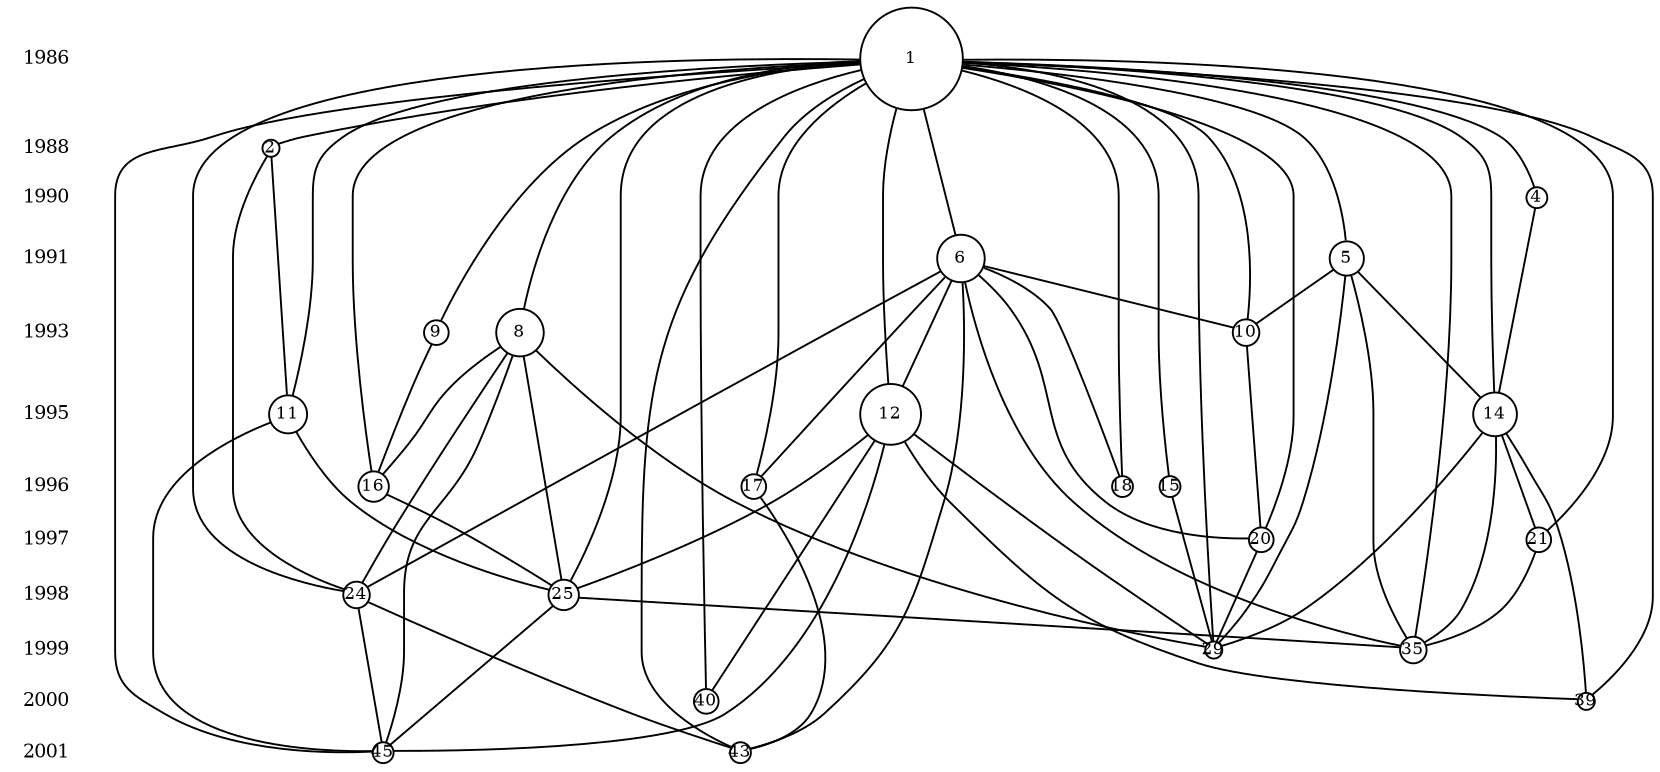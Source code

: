 digraph test {
	ranksep=0.2;
	nodesep=0.1;
	size="11.0729166666667,5.26041666666667";
	ratio="fill";
	node [fixedsize="true", fontsize="9", shape="circle"];
	edge [arrowhead="none", arrowsize="0.6", arrowtail="normal"];
	y1986 [fontsize="10", height="0.1668", label="1986", margin="0", rank="1986", shape="plaintext", width="0.398147893333333"];
	y1988 [fontsize="10", height="0.1668", label="1988", margin="0", rank="1988", shape="plaintext", width="0.398147893333333"];
	y1990 [fontsize="10", height="0.1668", label="1990", margin="0", rank="1990", shape="plaintext", width="0.398147893333333"];
	y1991 [fontsize="10", height="0.1668", label="1991", margin="0", rank="1991", shape="plaintext", width="0.398147893333333"];
	y1993 [fontsize="10", height="0.1668", label="1993", margin="0", rank="1993", shape="plaintext", width="0.398147893333333"];
	y1995 [fontsize="10", height="0.1668", label="1995", margin="0", rank="1995", shape="plaintext", width="0.398147893333333"];
	y1996 [fontsize="10", height="0.1668", label="1996", margin="0", rank="1996", shape="plaintext", width="0.398147893333333"];
	y1997 [fontsize="10", height="0.1668", label="1997", margin="0", rank="1997", shape="plaintext", width="0.398147893333333"];
	y1998 [fontsize="10", height="0.1668", label="1998", margin="0", rank="1998", shape="plaintext", width="0.398147893333333"];
	y1999 [fontsize="10", height="0.1668", label="1999", margin="0", rank="1999", shape="plaintext", width="0.398147893333333"];
	y2000 [fontsize="10", height="0.1668", label="2000", margin="0", rank="2000", shape="plaintext", width="0.398147893333333"];
	y2001 [fontsize="10", height="0.1668", label="2001", margin="0", rank="2001", shape="plaintext", width="0.398147893333333"];
	n7 [URL="7", height="0.342326598440729", label="8", rank="1993", style="", width="0.342326598440729"];
	n15 [URL="15", height="0.21650635094611", label="16", rank="1996", style="", width="0.21650635094611"];
	n23 [URL="23", height="0.197642353760524", label="24", rank="1998", style="", width="0.197642353760524"];
	n24 [URL="24", height="0.21650635094611", label="25", rank="1998", style="", width="0.21650635094611"];
	n28 [URL="28", height="0.125", label="29", rank="1999", style="", width="0.125"];
	n44 [URL="44", height="0.153093108923949", label="45", rank="2001", style="", width="0.153093108923949"];
	n16 [URL="16", height="0.176776695296637", label="17", rank="1996", style="", width="0.176776695296637"];
	n42 [URL="42", height="0.153093108923949", label="43", rank="2001", style="", width="0.153093108923949"];
	n20 [URL="20", height="0.176776695296637", label="21", rank="1997", style="", width="0.176776695296637"];
	n34 [URL="34", height="0.197642353760524", label="35", rank="1999", style="", width="0.197642353760524"];
	n10 [URL="10", height="0.279508497187474", label="11", rank="1995", style="", width="0.279508497187474"];
	n11 [URL="11", height="0.450693909432999", label="12", rank="1995", style="", width="0.450693909432999"];
	n38 [URL="38", height="0.125", label="39", rank="2000", style="", width="0.125"];
	n39 [URL="39", height="0.176776695296637", label="40", rank="2000", style="", width="0.176776695296637"];
	n19 [URL="19", height="0.176776695296637", label="20", rank="1997", style="", width="0.176776695296637"];
	n17 [URL="17", height="0.153093108923949", label="18", rank="1996", style="", width="0.153093108923949"];
	n1 [URL="1", height="0.125", label="2", rank="1988", style="", width="0.125"];
	n14 [URL="14", height="0.153093108923949", label="15", rank="1996", style="", width="0.153093108923949"];
	n0 [URL="0", height="0.75", label="1", rank="1986", style="", width="0.75"];
	n3 [URL="3", height="0.153093108923949", label="4", rank="1990", style="", width="0.153093108923949"];
	n4 [URL="4", height="0.25", label="5", rank="1991", style="", width="0.25"];
	n5 [URL="5", height="0.342326598440729", label="6", rank="1991", style="", width="0.342326598440729"];
	n8 [URL="8", height="0.176776695296637", label="9", rank="1993", style="", width="0.176776695296637"];
	n9 [URL="9", height="0.197642353760524", label="10", rank="1993", style="", width="0.197642353760524"];
	n13 [URL="13", height="0.318688719599549", label="14", rank="1995", style="", width="0.318688719599549"];
	n0 -> n1;
	n0 -> n10;
	n0 -> n11;
	n0 -> n13;
	n0 -> n14;
	n0 -> n15;
	n0 -> n16;
	n0 -> n17;
	n0 -> n19;
	n0 -> n20;
	n0 -> n23;
	n0 -> n24;
	n0 -> n28;
	n0 -> n3;
	n0 -> n34;
	n0 -> n38;
	n0 -> n39;
	n0 -> n4;
	n0 -> n42;
	n0 -> n44;
	n0 -> n5;
	n0 -> n7;
	n0 -> n8;
	n0 -> n9;
	n1 -> n10;
	n1 -> n23;
	n10 -> n24;
	n10 -> n44;
	n11 -> n24;
	n11 -> n28;
	n11 -> n38;
	n11 -> n39;
	n11 -> n44;
	n13 -> n20;
	n13 -> n28;
	n13 -> n34;
	n13 -> n38;
	n14 -> n28;
	n15 -> n24;
	n16 -> n42;
	n19 -> n28;
	n20 -> n34;
	n23 -> n42;
	n23 -> n44;
	n24 -> n34;
	n24 -> n44;
	n3 -> n13;
	n4 -> n13;
	n4 -> n28;
	n4 -> n34;
	n4 -> n9;
	n5 -> n11;
	n5 -> n16;
	n5 -> n17;
	n5 -> n19;
	n5 -> n23;
	n5 -> n34;
	n5 -> n42;
	n5 -> n9;
	n7 -> n15;
	n7 -> n23;
	n7 -> n24;
	n7 -> n28;
	n7 -> n44;
	n8 -> n15;
	n9 -> n19;
	y1986 -> y1988 [arrowhead="normal", arrowtail="none", color="white", style="invis"];
	y1988 -> y1990 [arrowhead="normal", arrowtail="none", color="white", style="invis"];
	y1990 -> y1991 [arrowhead="normal", arrowtail="none", color="white", style="invis"];
	y1991 -> y1993 [arrowhead="normal", arrowtail="none", color="white", style="invis"];
	y1993 -> y1995 [arrowhead="normal", arrowtail="none", color="white", style="invis"];
	y1995 -> y1996 [arrowhead="normal", arrowtail="none", color="white", style="invis"];
	y1996 -> y1997 [arrowhead="normal", arrowtail="none", color="white", style="invis"];
	y1997 -> y1998 [arrowhead="normal", arrowtail="none", color="white", style="invis"];
	y1998 -> y1999 [arrowhead="normal", arrowtail="none", color="white", style="invis"];
	y1999 -> y2000 [arrowhead="normal", arrowtail="none", color="white", style="invis"];
	y2000 -> y2001 [arrowhead="normal", arrowtail="none", color="white", style="invis"];
	{rank=same; y1990; n3}
	{rank=same; y1991; n4; n5}
	{rank=same; y2000; n38; n39}
	{rank=same; y1996; n15; n16; n17; n14}
	{rank=same; y1999; n28; n34}
	{rank=same; y1995; n10; n11; n13}
	{rank=same; y1993; n7; n8; n9}
	{rank=same; y2001; n44; n42}
	{rank=same; y1988; n1}
	{rank=same; y1997; n20; n19}
	{rank=same; y1998; n23; n24}
	{rank=same; y1986; n0}
}

